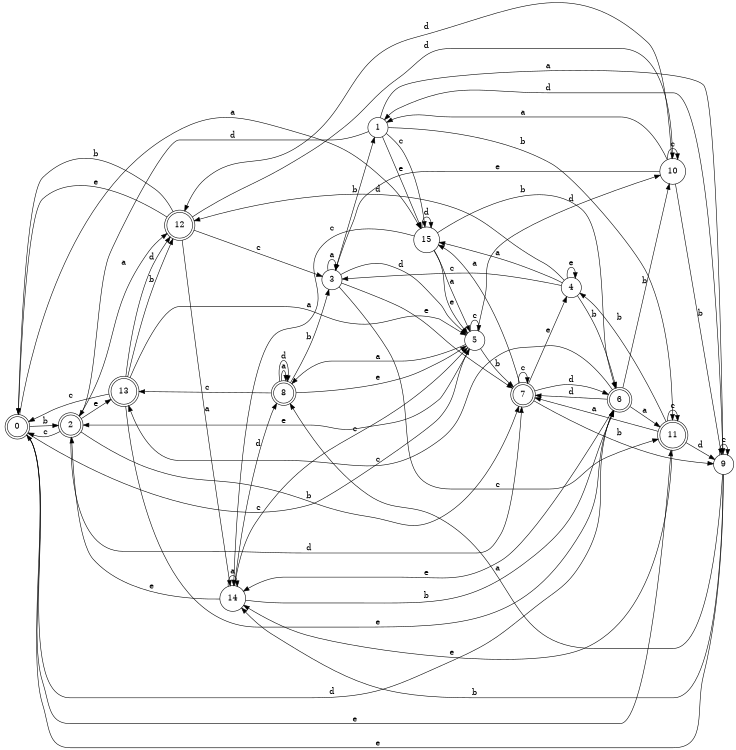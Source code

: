digraph n13_6 {
__start0 [label="" shape="none"];

rankdir=LR;
size="8,5";

s0 [style="rounded,filled", color="black", fillcolor="white" shape="doublecircle", label="0"];
s1 [style="filled", color="black", fillcolor="white" shape="circle", label="1"];
s2 [style="rounded,filled", color="black", fillcolor="white" shape="doublecircle", label="2"];
s3 [style="filled", color="black", fillcolor="white" shape="circle", label="3"];
s4 [style="filled", color="black", fillcolor="white" shape="circle", label="4"];
s5 [style="filled", color="black", fillcolor="white" shape="circle", label="5"];
s6 [style="rounded,filled", color="black", fillcolor="white" shape="doublecircle", label="6"];
s7 [style="rounded,filled", color="black", fillcolor="white" shape="doublecircle", label="7"];
s8 [style="rounded,filled", color="black", fillcolor="white" shape="doublecircle", label="8"];
s9 [style="filled", color="black", fillcolor="white" shape="circle", label="9"];
s10 [style="filled", color="black", fillcolor="white" shape="circle", label="10"];
s11 [style="rounded,filled", color="black", fillcolor="white" shape="doublecircle", label="11"];
s12 [style="rounded,filled", color="black", fillcolor="white" shape="doublecircle", label="12"];
s13 [style="rounded,filled", color="black", fillcolor="white" shape="doublecircle", label="13"];
s14 [style="filled", color="black", fillcolor="white" shape="circle", label="14"];
s15 [style="filled", color="black", fillcolor="white" shape="circle", label="15"];
s0 -> s15 [label="a"];
s0 -> s2 [label="b"];
s0 -> s5 [label="c"];
s0 -> s6 [label="d"];
s0 -> s11 [label="e"];
s1 -> s9 [label="a"];
s1 -> s11 [label="b"];
s1 -> s15 [label="c"];
s1 -> s2 [label="d"];
s1 -> s15 [label="e"];
s2 -> s12 [label="a"];
s2 -> s7 [label="b"];
s2 -> s0 [label="c"];
s2 -> s7 [label="d"];
s2 -> s13 [label="e"];
s3 -> s3 [label="a"];
s3 -> s1 [label="b"];
s3 -> s11 [label="c"];
s3 -> s5 [label="d"];
s3 -> s7 [label="e"];
s4 -> s15 [label="a"];
s4 -> s6 [label="b"];
s4 -> s3 [label="c"];
s4 -> s12 [label="d"];
s4 -> s4 [label="e"];
s5 -> s8 [label="a"];
s5 -> s7 [label="b"];
s5 -> s5 [label="c"];
s5 -> s10 [label="d"];
s5 -> s2 [label="e"];
s6 -> s11 [label="a"];
s6 -> s10 [label="b"];
s6 -> s13 [label="c"];
s6 -> s7 [label="d"];
s6 -> s14 [label="e"];
s7 -> s15 [label="a"];
s7 -> s9 [label="b"];
s7 -> s7 [label="c"];
s7 -> s6 [label="d"];
s7 -> s4 [label="e"];
s8 -> s8 [label="a"];
s8 -> s3 [label="b"];
s8 -> s13 [label="c"];
s8 -> s8 [label="d"];
s8 -> s5 [label="e"];
s9 -> s8 [label="a"];
s9 -> s14 [label="b"];
s9 -> s9 [label="c"];
s9 -> s1 [label="d"];
s9 -> s0 [label="e"];
s10 -> s1 [label="a"];
s10 -> s9 [label="b"];
s10 -> s10 [label="c"];
s10 -> s12 [label="d"];
s10 -> s3 [label="e"];
s11 -> s7 [label="a"];
s11 -> s4 [label="b"];
s11 -> s11 [label="c"];
s11 -> s9 [label="d"];
s11 -> s14 [label="e"];
s12 -> s14 [label="a"];
s12 -> s0 [label="b"];
s12 -> s3 [label="c"];
s12 -> s10 [label="d"];
s12 -> s0 [label="e"];
s13 -> s5 [label="a"];
s13 -> s12 [label="b"];
s13 -> s0 [label="c"];
s13 -> s12 [label="d"];
s13 -> s6 [label="e"];
s14 -> s14 [label="a"];
s14 -> s6 [label="b"];
s14 -> s5 [label="c"];
s14 -> s8 [label="d"];
s14 -> s2 [label="e"];
s15 -> s5 [label="a"];
s15 -> s6 [label="b"];
s15 -> s14 [label="c"];
s15 -> s15 [label="d"];
s15 -> s5 [label="e"];

}